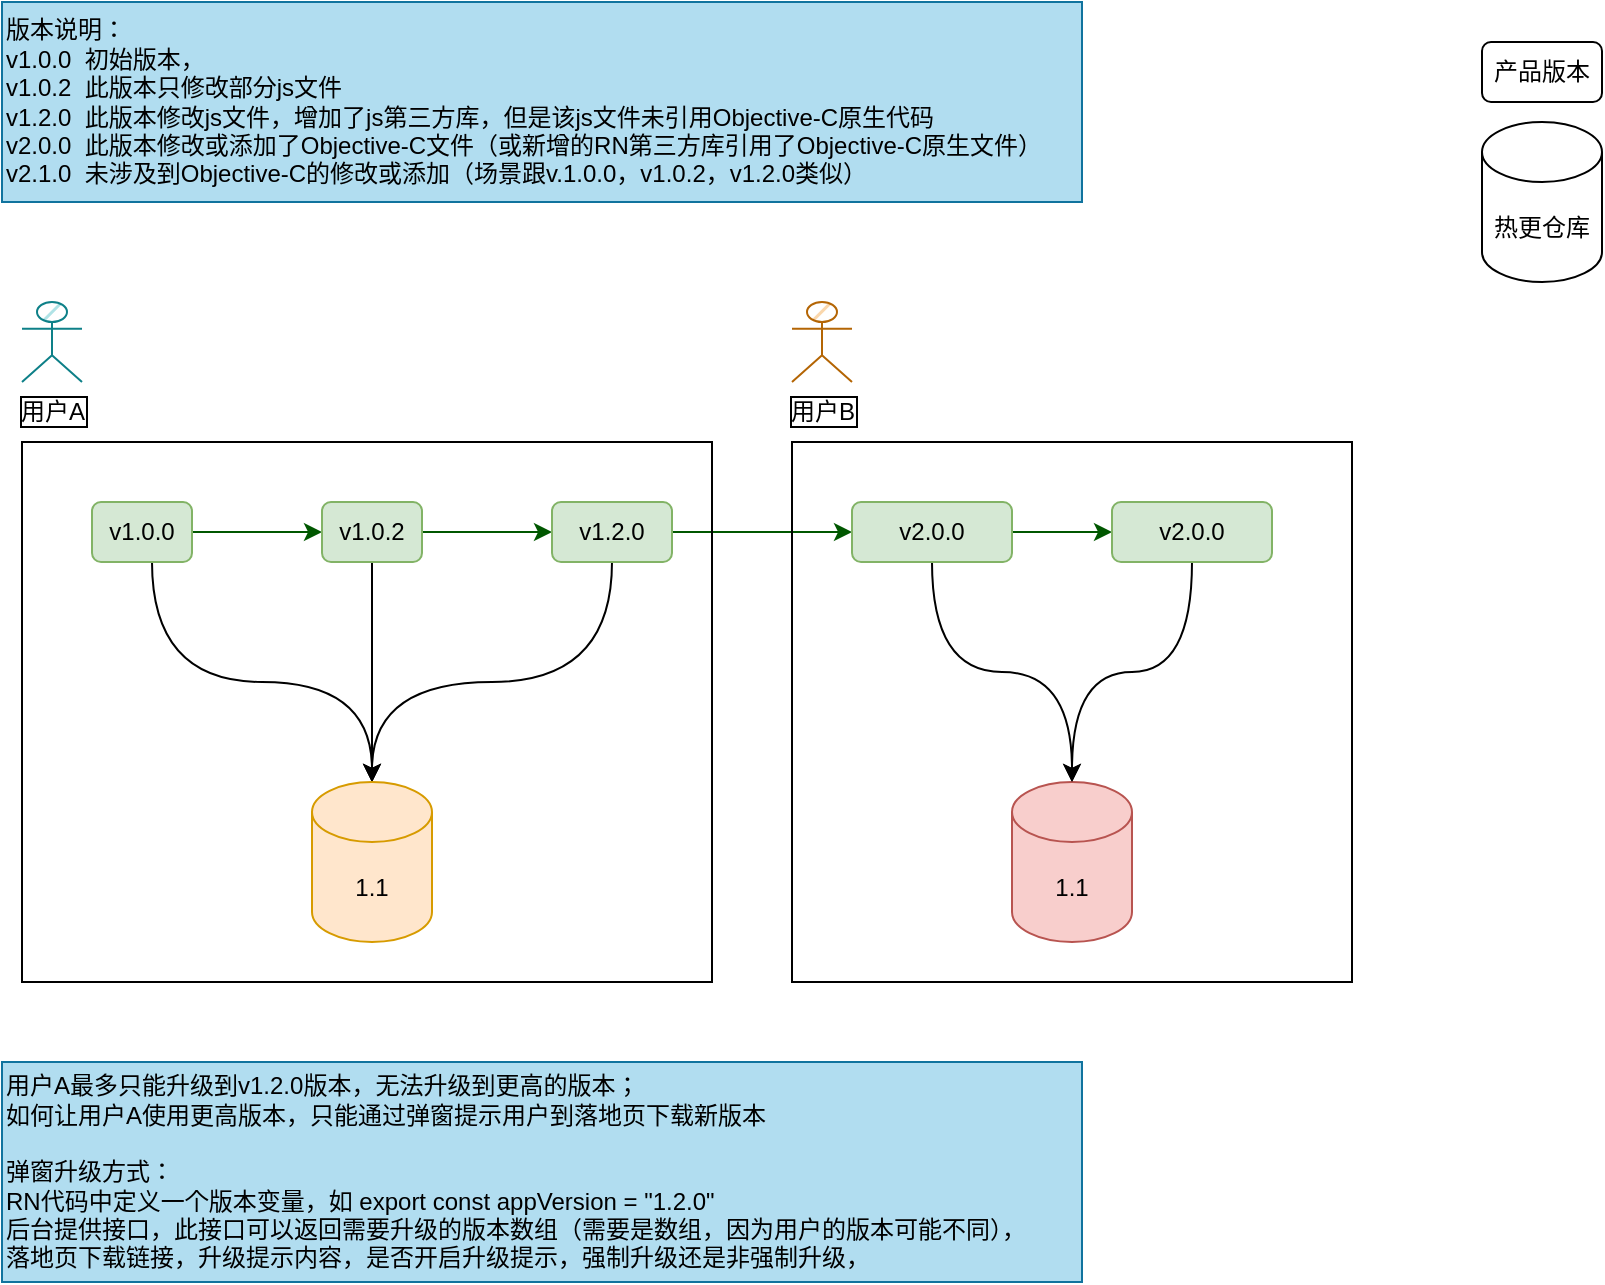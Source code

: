 <mxfile version="20.3.6" type="github">
  <diagram id="ds0K4tFqCAFqR50HNbNL" name="Page-1">
    <mxGraphModel dx="1718" dy="935" grid="1" gridSize="10" guides="1" tooltips="1" connect="1" arrows="1" fold="1" page="1" pageScale="1" pageWidth="850" pageHeight="1100" math="0" shadow="0">
      <root>
        <mxCell id="0" />
        <mxCell id="1" parent="0" />
        <mxCell id="fZgHb_uzZiKMJdekkGli-10" style="edgeStyle=orthogonalEdgeStyle;orthogonalLoop=1;jettySize=auto;html=1;entryX=0.5;entryY=0;entryDx=0;entryDy=0;entryPerimeter=0;curved=1;" edge="1" parent="1" source="fZgHb_uzZiKMJdekkGli-1" target="fZgHb_uzZiKMJdekkGli-7">
          <mxGeometry relative="1" as="geometry">
            <mxPoint x="155" y="410" as="targetPoint" />
            <Array as="points">
              <mxPoint x="115" y="360" />
              <mxPoint x="225" y="360" />
            </Array>
          </mxGeometry>
        </mxCell>
        <mxCell id="fZgHb_uzZiKMJdekkGli-15" style="edgeStyle=orthogonalEdgeStyle;rounded=0;orthogonalLoop=1;jettySize=auto;html=1;entryX=0;entryY=0.5;entryDx=0;entryDy=0;fillColor=#008a00;strokeColor=#005700;" edge="1" parent="1" source="fZgHb_uzZiKMJdekkGli-1" target="fZgHb_uzZiKMJdekkGli-2">
          <mxGeometry relative="1" as="geometry" />
        </mxCell>
        <mxCell id="fZgHb_uzZiKMJdekkGli-1" value="v1.0.0" style="rounded=1;whiteSpace=wrap;html=1;fillColor=#d5e8d4;strokeColor=#82b366;" vertex="1" parent="1">
          <mxGeometry x="85" y="270" width="50" height="30" as="geometry" />
        </mxCell>
        <mxCell id="fZgHb_uzZiKMJdekkGli-11" style="edgeStyle=orthogonalEdgeStyle;rounded=0;orthogonalLoop=1;jettySize=auto;html=1;entryX=0.5;entryY=0;entryDx=0;entryDy=0;entryPerimeter=0;" edge="1" parent="1" source="fZgHb_uzZiKMJdekkGli-2" target="fZgHb_uzZiKMJdekkGli-7">
          <mxGeometry relative="1" as="geometry">
            <Array as="points">
              <mxPoint x="225" y="390" />
              <mxPoint x="225" y="390" />
            </Array>
          </mxGeometry>
        </mxCell>
        <mxCell id="fZgHb_uzZiKMJdekkGli-16" style="edgeStyle=orthogonalEdgeStyle;rounded=0;orthogonalLoop=1;jettySize=auto;html=1;fillColor=#008a00;strokeColor=#005700;" edge="1" parent="1" source="fZgHb_uzZiKMJdekkGli-2" target="fZgHb_uzZiKMJdekkGli-3">
          <mxGeometry relative="1" as="geometry" />
        </mxCell>
        <mxCell id="fZgHb_uzZiKMJdekkGli-2" value="v1.0.2" style="rounded=1;whiteSpace=wrap;html=1;fillColor=#d5e8d4;strokeColor=#82b366;" vertex="1" parent="1">
          <mxGeometry x="200" y="270" width="50" height="30" as="geometry" />
        </mxCell>
        <mxCell id="fZgHb_uzZiKMJdekkGli-17" style="edgeStyle=orthogonalEdgeStyle;curved=1;orthogonalLoop=1;jettySize=auto;html=1;entryX=0;entryY=0.5;entryDx=0;entryDy=0;fillColor=#008a00;strokeColor=#005700;" edge="1" parent="1" source="fZgHb_uzZiKMJdekkGli-3" target="fZgHb_uzZiKMJdekkGli-4">
          <mxGeometry relative="1" as="geometry" />
        </mxCell>
        <mxCell id="fZgHb_uzZiKMJdekkGli-21" style="edgeStyle=orthogonalEdgeStyle;curved=1;orthogonalLoop=1;jettySize=auto;html=1;entryX=0.5;entryY=0;entryDx=0;entryDy=0;entryPerimeter=0;" edge="1" parent="1" source="fZgHb_uzZiKMJdekkGli-3" target="fZgHb_uzZiKMJdekkGli-7">
          <mxGeometry relative="1" as="geometry">
            <Array as="points">
              <mxPoint x="345" y="360" />
              <mxPoint x="225" y="360" />
            </Array>
          </mxGeometry>
        </mxCell>
        <mxCell id="fZgHb_uzZiKMJdekkGli-3" value="v1.2.0" style="rounded=1;whiteSpace=wrap;html=1;fillColor=#d5e8d4;strokeColor=#82b366;" vertex="1" parent="1">
          <mxGeometry x="315" y="270" width="60" height="30" as="geometry" />
        </mxCell>
        <mxCell id="fZgHb_uzZiKMJdekkGli-31" style="edgeStyle=orthogonalEdgeStyle;curved=1;orthogonalLoop=1;jettySize=auto;html=1;entryX=0.5;entryY=0;entryDx=0;entryDy=0;entryPerimeter=0;" edge="1" parent="1" source="fZgHb_uzZiKMJdekkGli-4" target="fZgHb_uzZiKMJdekkGli-8">
          <mxGeometry relative="1" as="geometry" />
        </mxCell>
        <mxCell id="fZgHb_uzZiKMJdekkGli-33" style="edgeStyle=orthogonalEdgeStyle;curved=1;orthogonalLoop=1;jettySize=auto;html=1;entryX=0;entryY=0.5;entryDx=0;entryDy=0;fillColor=#008a00;strokeColor=#005700;" edge="1" parent="1" source="fZgHb_uzZiKMJdekkGli-4" target="fZgHb_uzZiKMJdekkGli-28">
          <mxGeometry relative="1" as="geometry" />
        </mxCell>
        <mxCell id="fZgHb_uzZiKMJdekkGli-4" value="v2.0.0" style="rounded=1;whiteSpace=wrap;html=1;fillColor=#d5e8d4;strokeColor=#82b366;" vertex="1" parent="1">
          <mxGeometry x="465" y="270" width="80" height="30" as="geometry" />
        </mxCell>
        <mxCell id="fZgHb_uzZiKMJdekkGli-5" value="版本说明：&lt;br&gt;v1.0.0&amp;nbsp; 初始版本，&lt;br&gt;v1.0.2&amp;nbsp; 此版本只修改部分js文件&lt;br&gt;v1.2.0&amp;nbsp; 此版本修改js文件，增加了js第三方库，但是该js文件未引用Objective-C原生代码&lt;br&gt;v2.0.0&amp;nbsp; 此版本修改或添加了Objective-C文件（或新增的RN第三方库引用了Objective-C原生文件）&lt;br&gt;v2.1.0&amp;nbsp; 未涉及到Objective-C的修改或添加（场景跟v.1.0.0，v1.0.2，v1.2.0类似）" style="text;html=1;align=left;verticalAlign=middle;resizable=0;points=[];autosize=1;strokeColor=#10739e;fillColor=#b1ddf0;" vertex="1" parent="1">
          <mxGeometry x="40" y="20" width="540" height="100" as="geometry" />
        </mxCell>
        <mxCell id="fZgHb_uzZiKMJdekkGli-7" value="1.1&lt;br&gt;" style="shape=cylinder3;whiteSpace=wrap;html=1;boundedLbl=1;backgroundOutline=1;size=15;fillColor=#ffe6cc;strokeColor=#d79b00;" vertex="1" parent="1">
          <mxGeometry x="195" y="410" width="60" height="80" as="geometry" />
        </mxCell>
        <mxCell id="fZgHb_uzZiKMJdekkGli-8" value="1.1&lt;br&gt;" style="shape=cylinder3;whiteSpace=wrap;html=1;boundedLbl=1;backgroundOutline=1;size=15;fillColor=#f8cecc;strokeColor=#b85450;" vertex="1" parent="1">
          <mxGeometry x="545" y="410" width="60" height="80" as="geometry" />
        </mxCell>
        <mxCell id="fZgHb_uzZiKMJdekkGli-25" value="" style="rounded=0;whiteSpace=wrap;html=1;labelBorderColor=default;gradientColor=none;shadow=0;sketch=0;glass=0;fillStyle=hatch;strokeWidth=1;fillColor=none;" vertex="1" parent="1">
          <mxGeometry x="50" y="240" width="345" height="270" as="geometry" />
        </mxCell>
        <mxCell id="fZgHb_uzZiKMJdekkGli-30" style="edgeStyle=orthogonalEdgeStyle;curved=1;orthogonalLoop=1;jettySize=auto;html=1;" edge="1" parent="1" source="fZgHb_uzZiKMJdekkGli-28" target="fZgHb_uzZiKMJdekkGli-8">
          <mxGeometry relative="1" as="geometry" />
        </mxCell>
        <mxCell id="fZgHb_uzZiKMJdekkGli-28" value="v2.0.0" style="rounded=1;whiteSpace=wrap;html=1;fillColor=#d5e8d4;strokeColor=#82b366;" vertex="1" parent="1">
          <mxGeometry x="595" y="270" width="80" height="30" as="geometry" />
        </mxCell>
        <mxCell id="fZgHb_uzZiKMJdekkGli-32" value="" style="rounded=0;whiteSpace=wrap;html=1;shadow=0;glass=0;labelBorderColor=default;sketch=0;fillStyle=hatch;strokeWidth=1;fillColor=none;gradientColor=none;" vertex="1" parent="1">
          <mxGeometry x="435" y="240" width="280" height="270" as="geometry" />
        </mxCell>
        <mxCell id="fZgHb_uzZiKMJdekkGli-34" value="用户A" style="shape=umlActor;verticalLabelPosition=bottom;verticalAlign=top;html=1;outlineConnect=0;rounded=0;shadow=0;glass=0;labelBorderColor=default;sketch=0;fillStyle=hatch;strokeWidth=1;fillColor=#b0e3e6;strokeColor=#0e8088;" vertex="1" parent="1">
          <mxGeometry x="50" y="170" width="30" height="40" as="geometry" />
        </mxCell>
        <mxCell id="fZgHb_uzZiKMJdekkGli-36" value="用户B" style="shape=umlActor;verticalLabelPosition=bottom;verticalAlign=top;html=1;outlineConnect=0;rounded=0;shadow=0;glass=0;labelBorderColor=default;sketch=0;fillStyle=hatch;strokeWidth=1;fillColor=#fad7ac;strokeColor=#b46504;" vertex="1" parent="1">
          <mxGeometry x="435" y="170" width="30" height="40" as="geometry" />
        </mxCell>
        <mxCell id="fZgHb_uzZiKMJdekkGli-43" value="用户A最多只能升级到v1.2.0版本，无法升级到更高的版本；&lt;br&gt;如何让用户A使用更高版本，只能通过弹窗提示用户到落地页下载新版本&lt;br&gt;&lt;br&gt;弹窗升级方式：&lt;br&gt;RN代码中定义一个版本变量，如&amp;nbsp;export const appVersion = &quot;1.2.0&quot;&lt;br&gt;后台提供接口，此接口可以返回需要升级的版本数组（需要是数组，因为用户的版本可能不同），&lt;br&gt;落地页下载链接，升级提示内容，是否开启升级提示，强制升级还是非强制升级，" style="text;html=1;align=left;verticalAlign=middle;resizable=0;points=[];autosize=1;strokeColor=#10739e;fillColor=#b1ddf0;" vertex="1" parent="1">
          <mxGeometry x="40" y="550" width="540" height="110" as="geometry" />
        </mxCell>
        <mxCell id="fZgHb_uzZiKMJdekkGli-44" value="热更仓库" style="shape=cylinder3;whiteSpace=wrap;html=1;boundedLbl=1;backgroundOutline=1;size=15;rounded=0;shadow=0;glass=0;labelBorderColor=none;sketch=0;fillStyle=hatch;strokeWidth=1;fillColor=none;gradientColor=none;" vertex="1" parent="1">
          <mxGeometry x="780" y="80" width="60" height="80" as="geometry" />
        </mxCell>
        <mxCell id="fZgHb_uzZiKMJdekkGli-45" value="产品版本" style="rounded=1;whiteSpace=wrap;html=1;shadow=0;glass=0;labelBorderColor=none;sketch=0;fillStyle=hatch;strokeWidth=1;fillColor=none;gradientColor=none;" vertex="1" parent="1">
          <mxGeometry x="780" y="40" width="60" height="30" as="geometry" />
        </mxCell>
      </root>
    </mxGraphModel>
  </diagram>
</mxfile>
